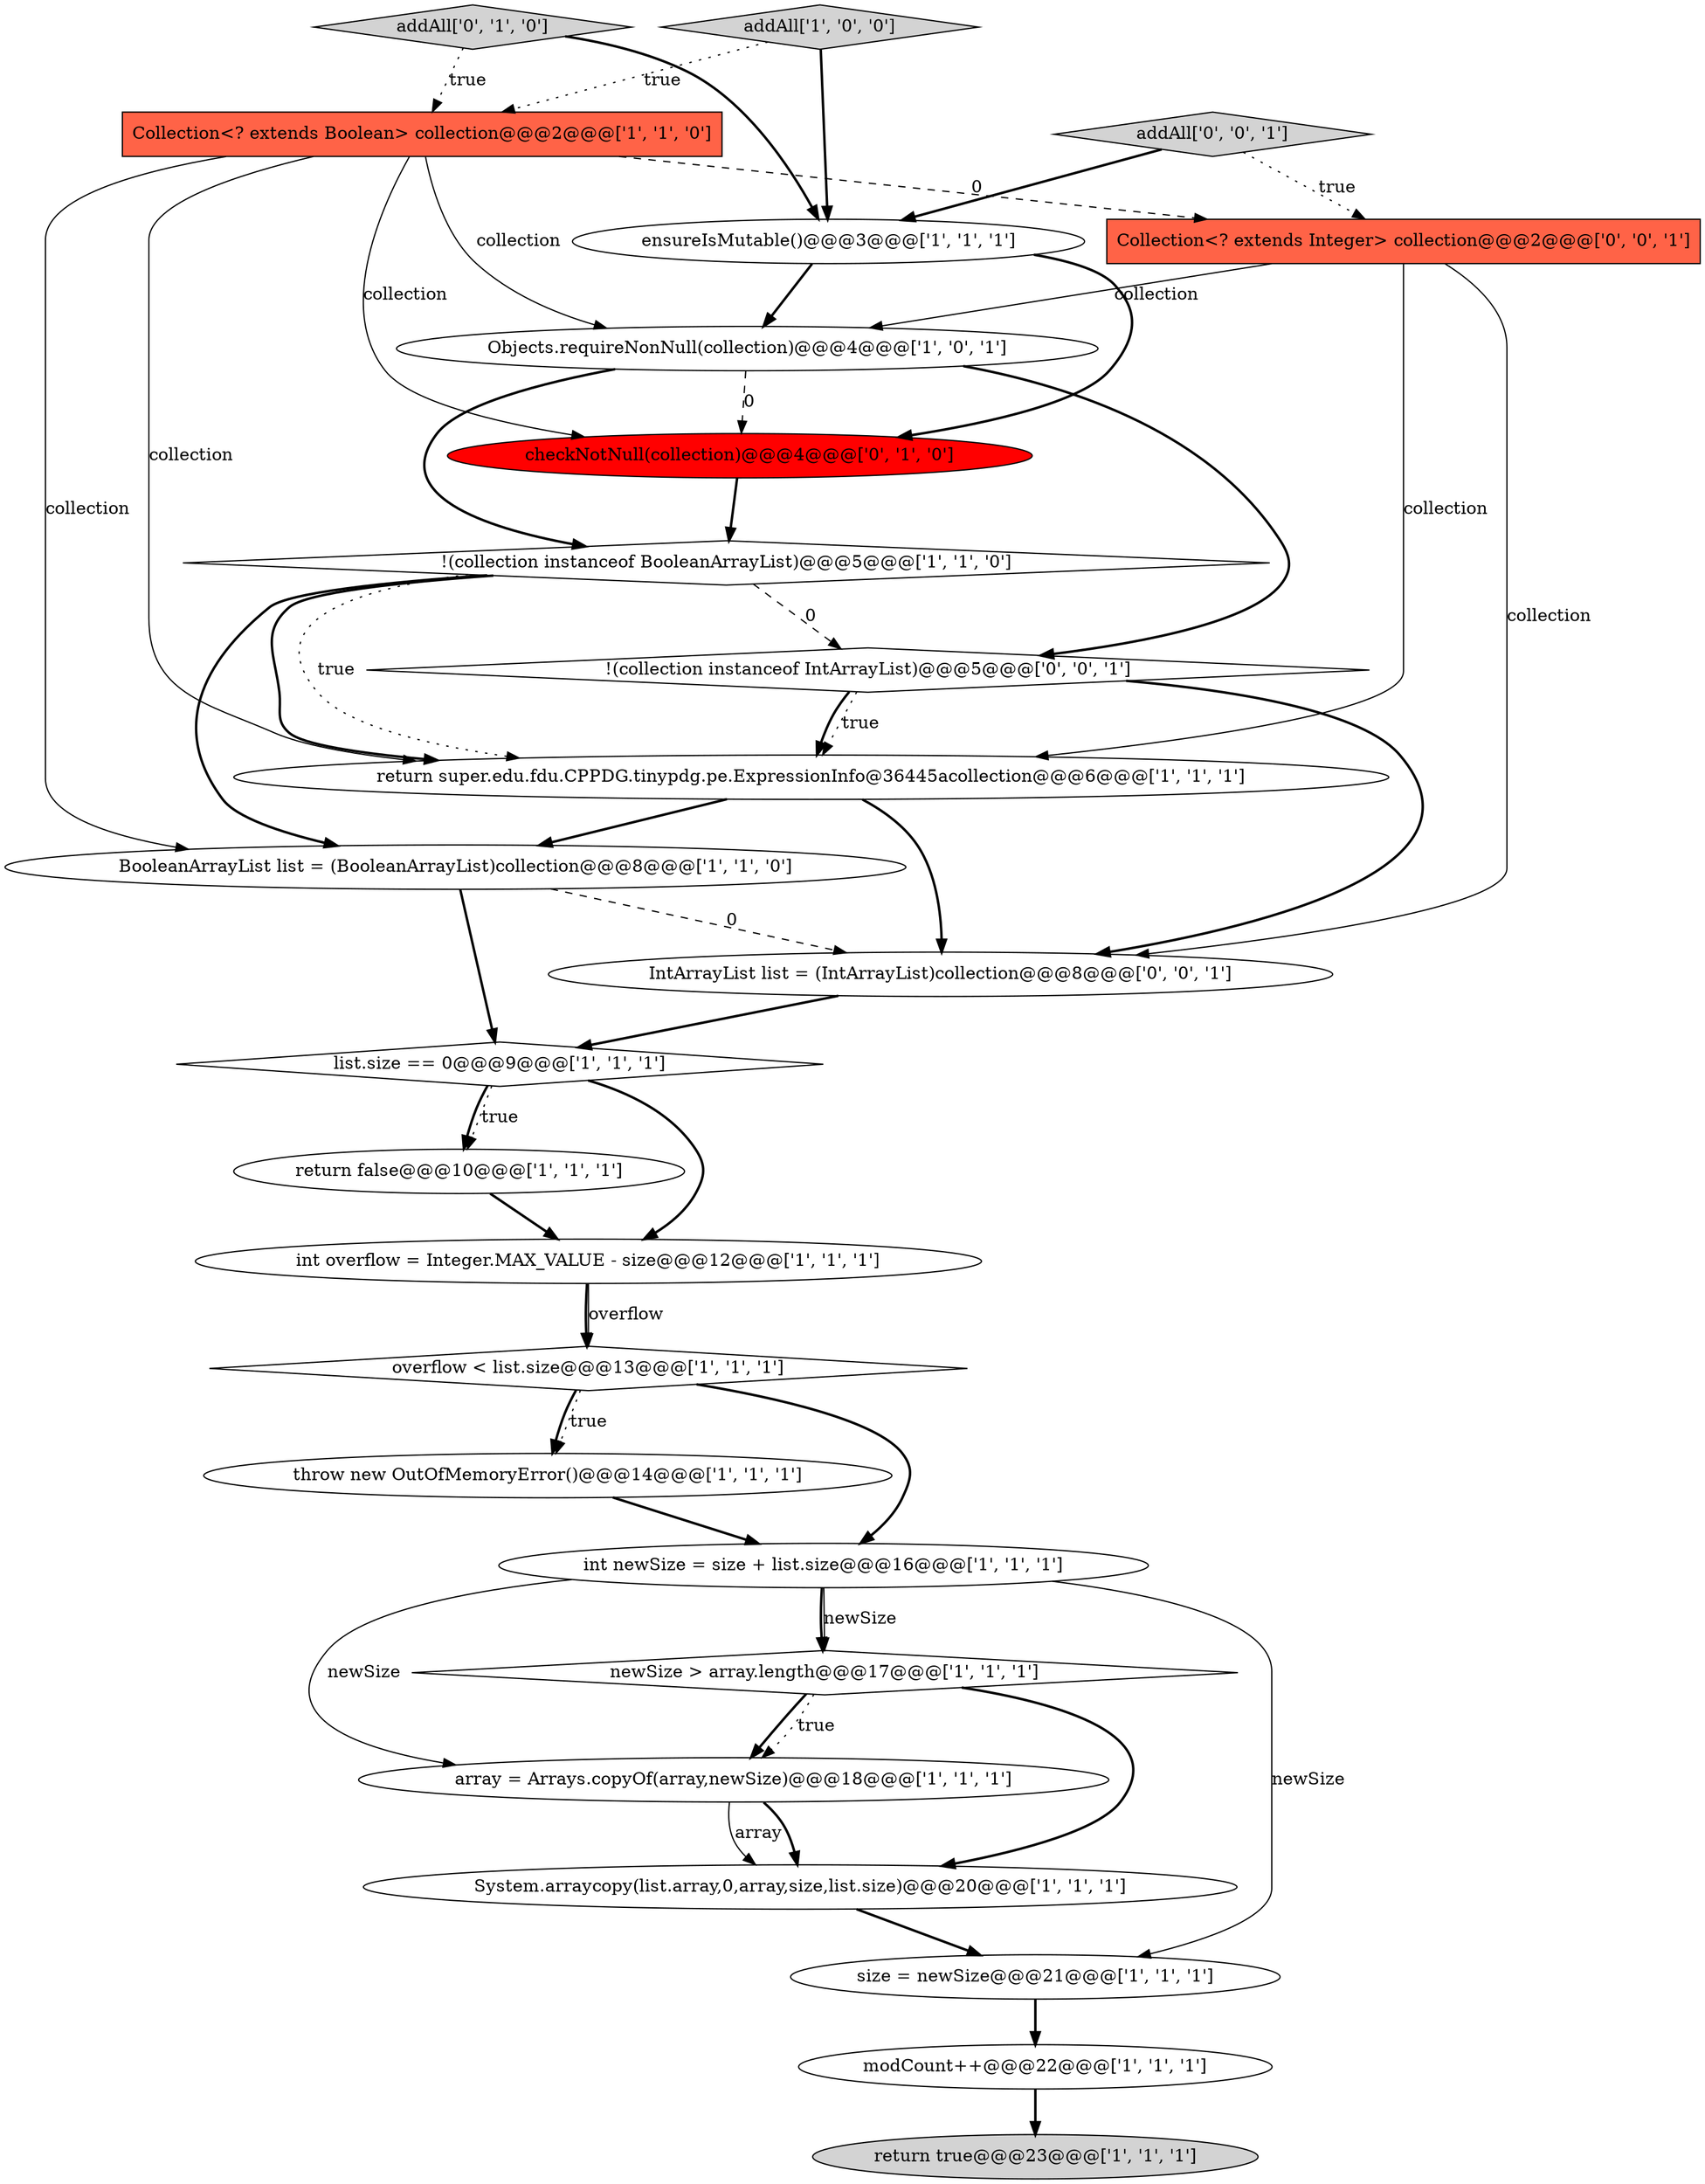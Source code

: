 digraph {
20 [style = filled, label = "addAll['0', '1', '0']", fillcolor = lightgray, shape = diamond image = "AAA0AAABBB2BBB"];
9 [style = filled, label = "return false@@@10@@@['1', '1', '1']", fillcolor = white, shape = ellipse image = "AAA0AAABBB1BBB"];
24 [style = filled, label = "addAll['0', '0', '1']", fillcolor = lightgray, shape = diamond image = "AAA0AAABBB3BBB"];
11 [style = filled, label = "throw new OutOfMemoryError()@@@14@@@['1', '1', '1']", fillcolor = white, shape = ellipse image = "AAA0AAABBB1BBB"];
19 [style = filled, label = "checkNotNull(collection)@@@4@@@['0', '1', '0']", fillcolor = red, shape = ellipse image = "AAA1AAABBB2BBB"];
0 [style = filled, label = "Objects.requireNonNull(collection)@@@4@@@['1', '0', '1']", fillcolor = white, shape = ellipse image = "AAA0AAABBB1BBB"];
18 [style = filled, label = "modCount++@@@22@@@['1', '1', '1']", fillcolor = white, shape = ellipse image = "AAA0AAABBB1BBB"];
6 [style = filled, label = "BooleanArrayList list = (BooleanArrayList)collection@@@8@@@['1', '1', '0']", fillcolor = white, shape = ellipse image = "AAA0AAABBB1BBB"];
2 [style = filled, label = "newSize > array.length@@@17@@@['1', '1', '1']", fillcolor = white, shape = diamond image = "AAA0AAABBB1BBB"];
8 [style = filled, label = "addAll['1', '0', '0']", fillcolor = lightgray, shape = diamond image = "AAA0AAABBB1BBB"];
15 [style = filled, label = "!(collection instanceof BooleanArrayList)@@@5@@@['1', '1', '0']", fillcolor = white, shape = diamond image = "AAA0AAABBB1BBB"];
22 [style = filled, label = "!(collection instanceof IntArrayList)@@@5@@@['0', '0', '1']", fillcolor = white, shape = diamond image = "AAA0AAABBB3BBB"];
17 [style = filled, label = "System.arraycopy(list.array,0,array,size,list.size)@@@20@@@['1', '1', '1']", fillcolor = white, shape = ellipse image = "AAA0AAABBB1BBB"];
13 [style = filled, label = "Collection<? extends Boolean> collection@@@2@@@['1', '1', '0']", fillcolor = tomato, shape = box image = "AAA0AAABBB1BBB"];
5 [style = filled, label = "ensureIsMutable()@@@3@@@['1', '1', '1']", fillcolor = white, shape = ellipse image = "AAA0AAABBB1BBB"];
10 [style = filled, label = "overflow < list.size@@@13@@@['1', '1', '1']", fillcolor = white, shape = diamond image = "AAA0AAABBB1BBB"];
14 [style = filled, label = "return true@@@23@@@['1', '1', '1']", fillcolor = lightgray, shape = ellipse image = "AAA0AAABBB1BBB"];
12 [style = filled, label = "int overflow = Integer.MAX_VALUE - size@@@12@@@['1', '1', '1']", fillcolor = white, shape = ellipse image = "AAA0AAABBB1BBB"];
16 [style = filled, label = "list.size == 0@@@9@@@['1', '1', '1']", fillcolor = white, shape = diamond image = "AAA0AAABBB1BBB"];
23 [style = filled, label = "IntArrayList list = (IntArrayList)collection@@@8@@@['0', '0', '1']", fillcolor = white, shape = ellipse image = "AAA0AAABBB3BBB"];
3 [style = filled, label = "return super.edu.fdu.CPPDG.tinypdg.pe.ExpressionInfo@36445acollection@@@6@@@['1', '1', '1']", fillcolor = white, shape = ellipse image = "AAA0AAABBB1BBB"];
1 [style = filled, label = "array = Arrays.copyOf(array,newSize)@@@18@@@['1', '1', '1']", fillcolor = white, shape = ellipse image = "AAA0AAABBB1BBB"];
4 [style = filled, label = "int newSize = size + list.size@@@16@@@['1', '1', '1']", fillcolor = white, shape = ellipse image = "AAA0AAABBB1BBB"];
7 [style = filled, label = "size = newSize@@@21@@@['1', '1', '1']", fillcolor = white, shape = ellipse image = "AAA0AAABBB1BBB"];
21 [style = filled, label = "Collection<? extends Integer> collection@@@2@@@['0', '0', '1']", fillcolor = tomato, shape = box image = "AAA0AAABBB3BBB"];
2->17 [style = bold, label=""];
13->6 [style = solid, label="collection"];
23->16 [style = bold, label=""];
16->9 [style = dotted, label="true"];
13->0 [style = solid, label="collection"];
2->1 [style = bold, label=""];
0->19 [style = dashed, label="0"];
11->4 [style = bold, label=""];
3->6 [style = bold, label=""];
15->6 [style = bold, label=""];
4->7 [style = solid, label="newSize"];
4->2 [style = bold, label=""];
13->3 [style = solid, label="collection"];
21->0 [style = solid, label="collection"];
1->17 [style = solid, label="array"];
15->3 [style = bold, label=""];
22->23 [style = bold, label=""];
0->15 [style = bold, label=""];
15->22 [style = dashed, label="0"];
24->5 [style = bold, label=""];
1->17 [style = bold, label=""];
4->1 [style = solid, label="newSize"];
20->5 [style = bold, label=""];
17->7 [style = bold, label=""];
22->3 [style = bold, label=""];
5->19 [style = bold, label=""];
21->3 [style = solid, label="collection"];
15->3 [style = dotted, label="true"];
21->23 [style = solid, label="collection"];
3->23 [style = bold, label=""];
12->10 [style = bold, label=""];
13->19 [style = solid, label="collection"];
13->21 [style = dashed, label="0"];
8->5 [style = bold, label=""];
5->0 [style = bold, label=""];
10->11 [style = dotted, label="true"];
6->16 [style = bold, label=""];
2->1 [style = dotted, label="true"];
0->22 [style = bold, label=""];
12->10 [style = solid, label="overflow"];
10->4 [style = bold, label=""];
7->18 [style = bold, label=""];
22->3 [style = dotted, label="true"];
20->13 [style = dotted, label="true"];
8->13 [style = dotted, label="true"];
9->12 [style = bold, label=""];
4->2 [style = solid, label="newSize"];
19->15 [style = bold, label=""];
24->21 [style = dotted, label="true"];
16->12 [style = bold, label=""];
18->14 [style = bold, label=""];
16->9 [style = bold, label=""];
6->23 [style = dashed, label="0"];
10->11 [style = bold, label=""];
}
